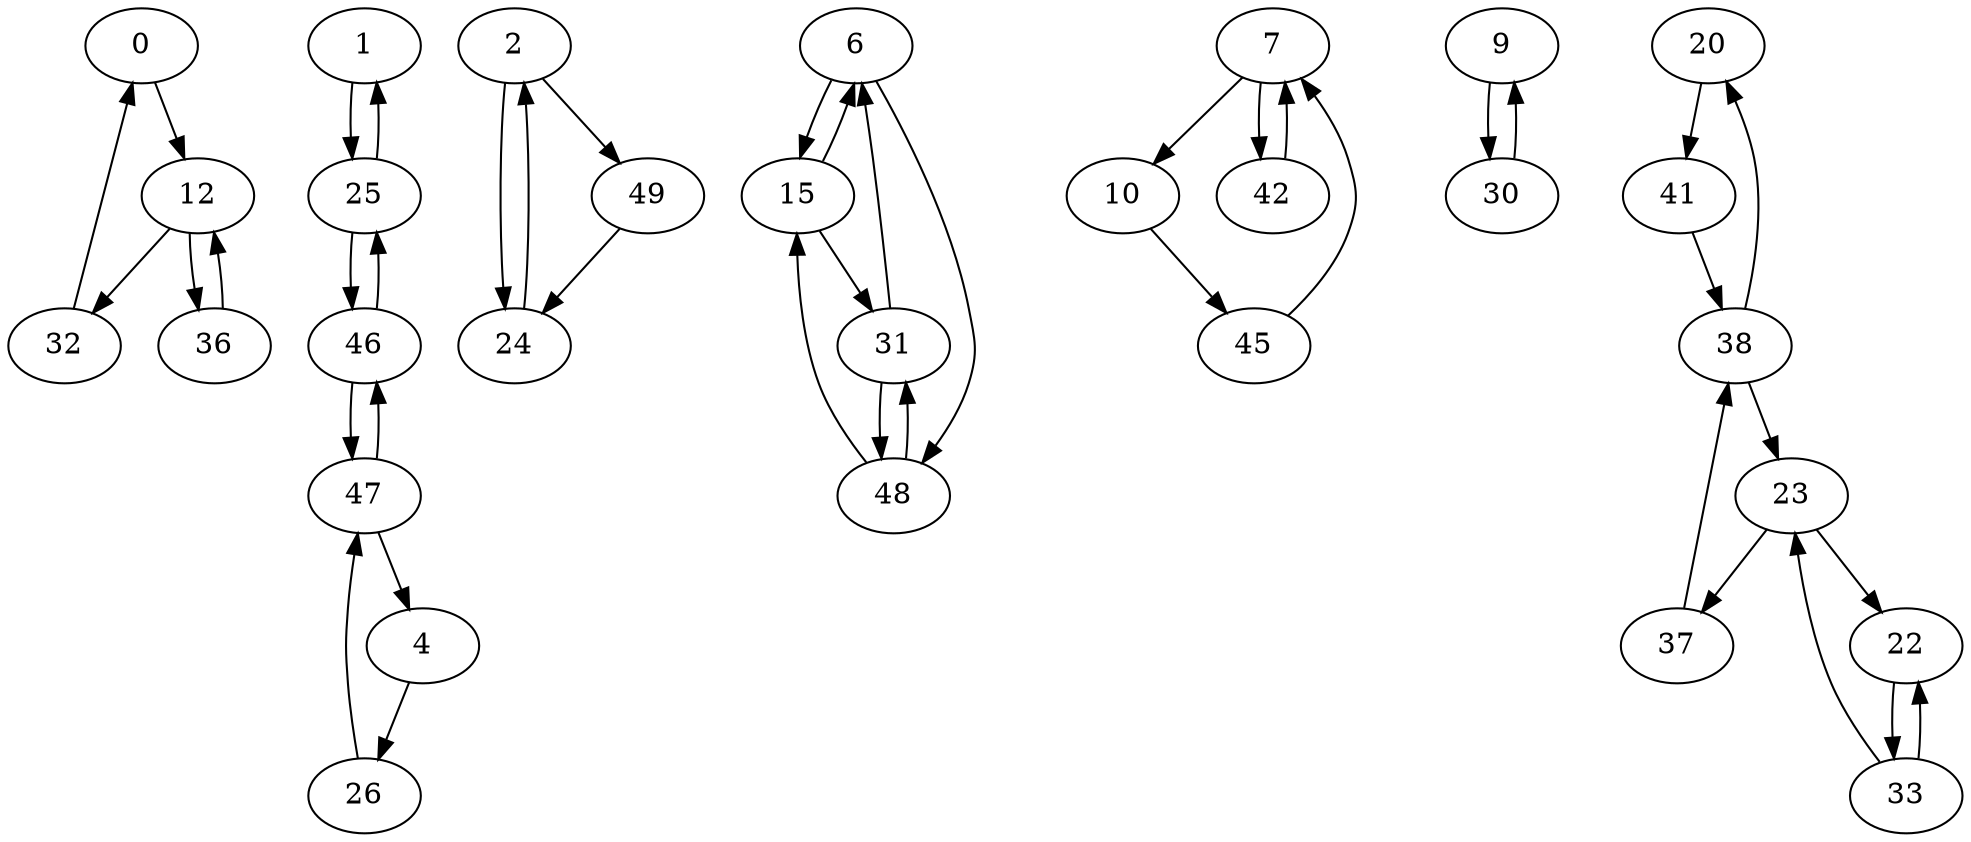 digraph G {
  0 -> 12;
  1 -> 25;
  2 -> 24;
  2 -> 49;
  4 -> 26;
  6 -> 15;
  6 -> 48;
  7 -> 10;
  7 -> 42;
  9 -> 30;
  10 -> 45;
  12 -> 32;
  12 -> 36;
  15 -> 6;
  15 -> 31;
  20 -> 41;
  22 -> 33;
  23 -> 22;
  23 -> 37;
  24 -> 2;
  25 -> 1;
  25 -> 46;
  26 -> 47;
  30 -> 9;
  31 -> 6;
  31 -> 48;
  32 -> 0;
  33 -> 22;
  33 -> 23;
  36 -> 12;
  37 -> 38;
  38 -> 20;
  38 -> 23;
  41 -> 38;
  42 -> 7;
  45 -> 7;
  46 -> 25;
  46 -> 47;
  47 -> 4;
  47 -> 46;
  48 -> 15;
  48 -> 31;
  49 -> 24;
}